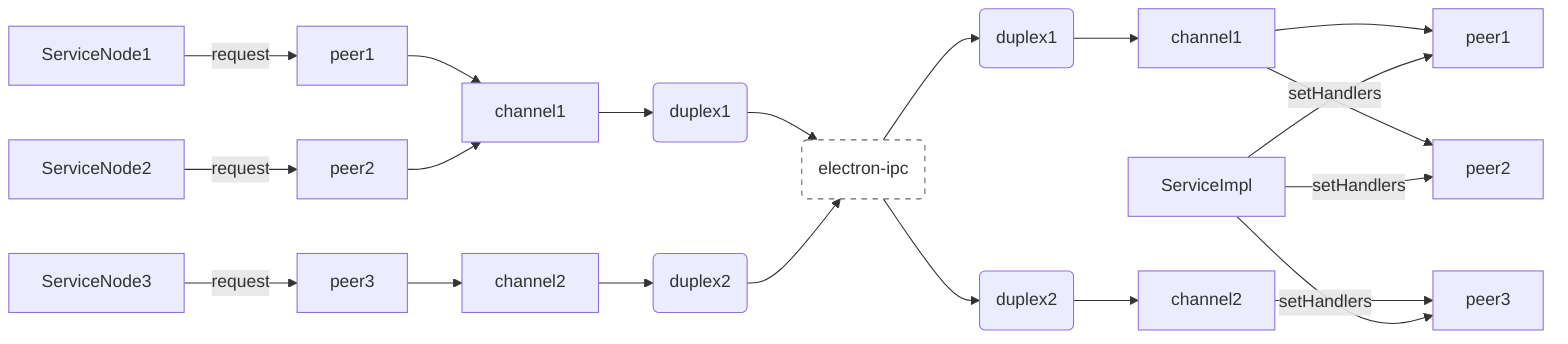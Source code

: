 graph LR
SN1[ServiceNode1] -->|request| LP1[peer1]
SN2[ServiceNode2] -->|request| LP2[peer2]
SN3[ServiceNode3] -->|request| LP3[peer3]

LP1 --> LC1[channel1]
LP2 --> LC1
LP3 --> LC2[channel2]

LC1 --> LD1(duplex1)
LC2 --> LD2(duplex2)

LD1 --> electron-ipc(electron-ipc)
LD2 --> electron-ipc(electron-ipc)

style electron-ipc fill:white,stroke:#666,stroke-width:1px,stroke-dasharray: 5, 5

electron-ipc --> RD1(duplex1)
electron-ipc --> RD2(duplex2)

RD1 --> RC1[channel1]
RD2 --> RC2[channel2]

RC1 --> RP1[peer1]
RC1 --> RP2[peer2]
RC2 --> RP3[peer3]

ServiceImpl -->|setHandlers| RP1
ServiceImpl -->|setHandlers| RP2
ServiceImpl -->|setHandlers| RP3